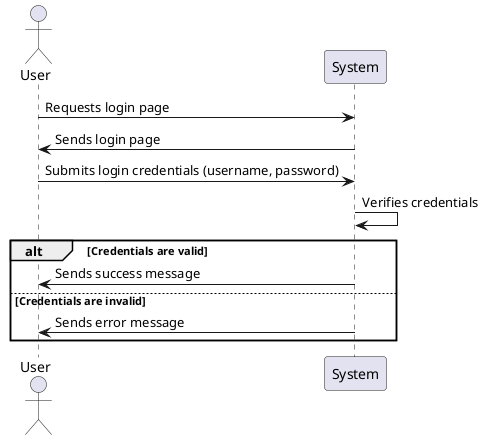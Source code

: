 @startuml signup
actor User
participant System

User -> System: Requests login page
System -> User: Sends login page
User -> System: Submits login credentials (username, password)
System -> System: Verifies credentials

alt Credentials are valid
    System -> User: Sends success message
else Credentials are invalid
    System -> User: Sends error message
end

@enduml
